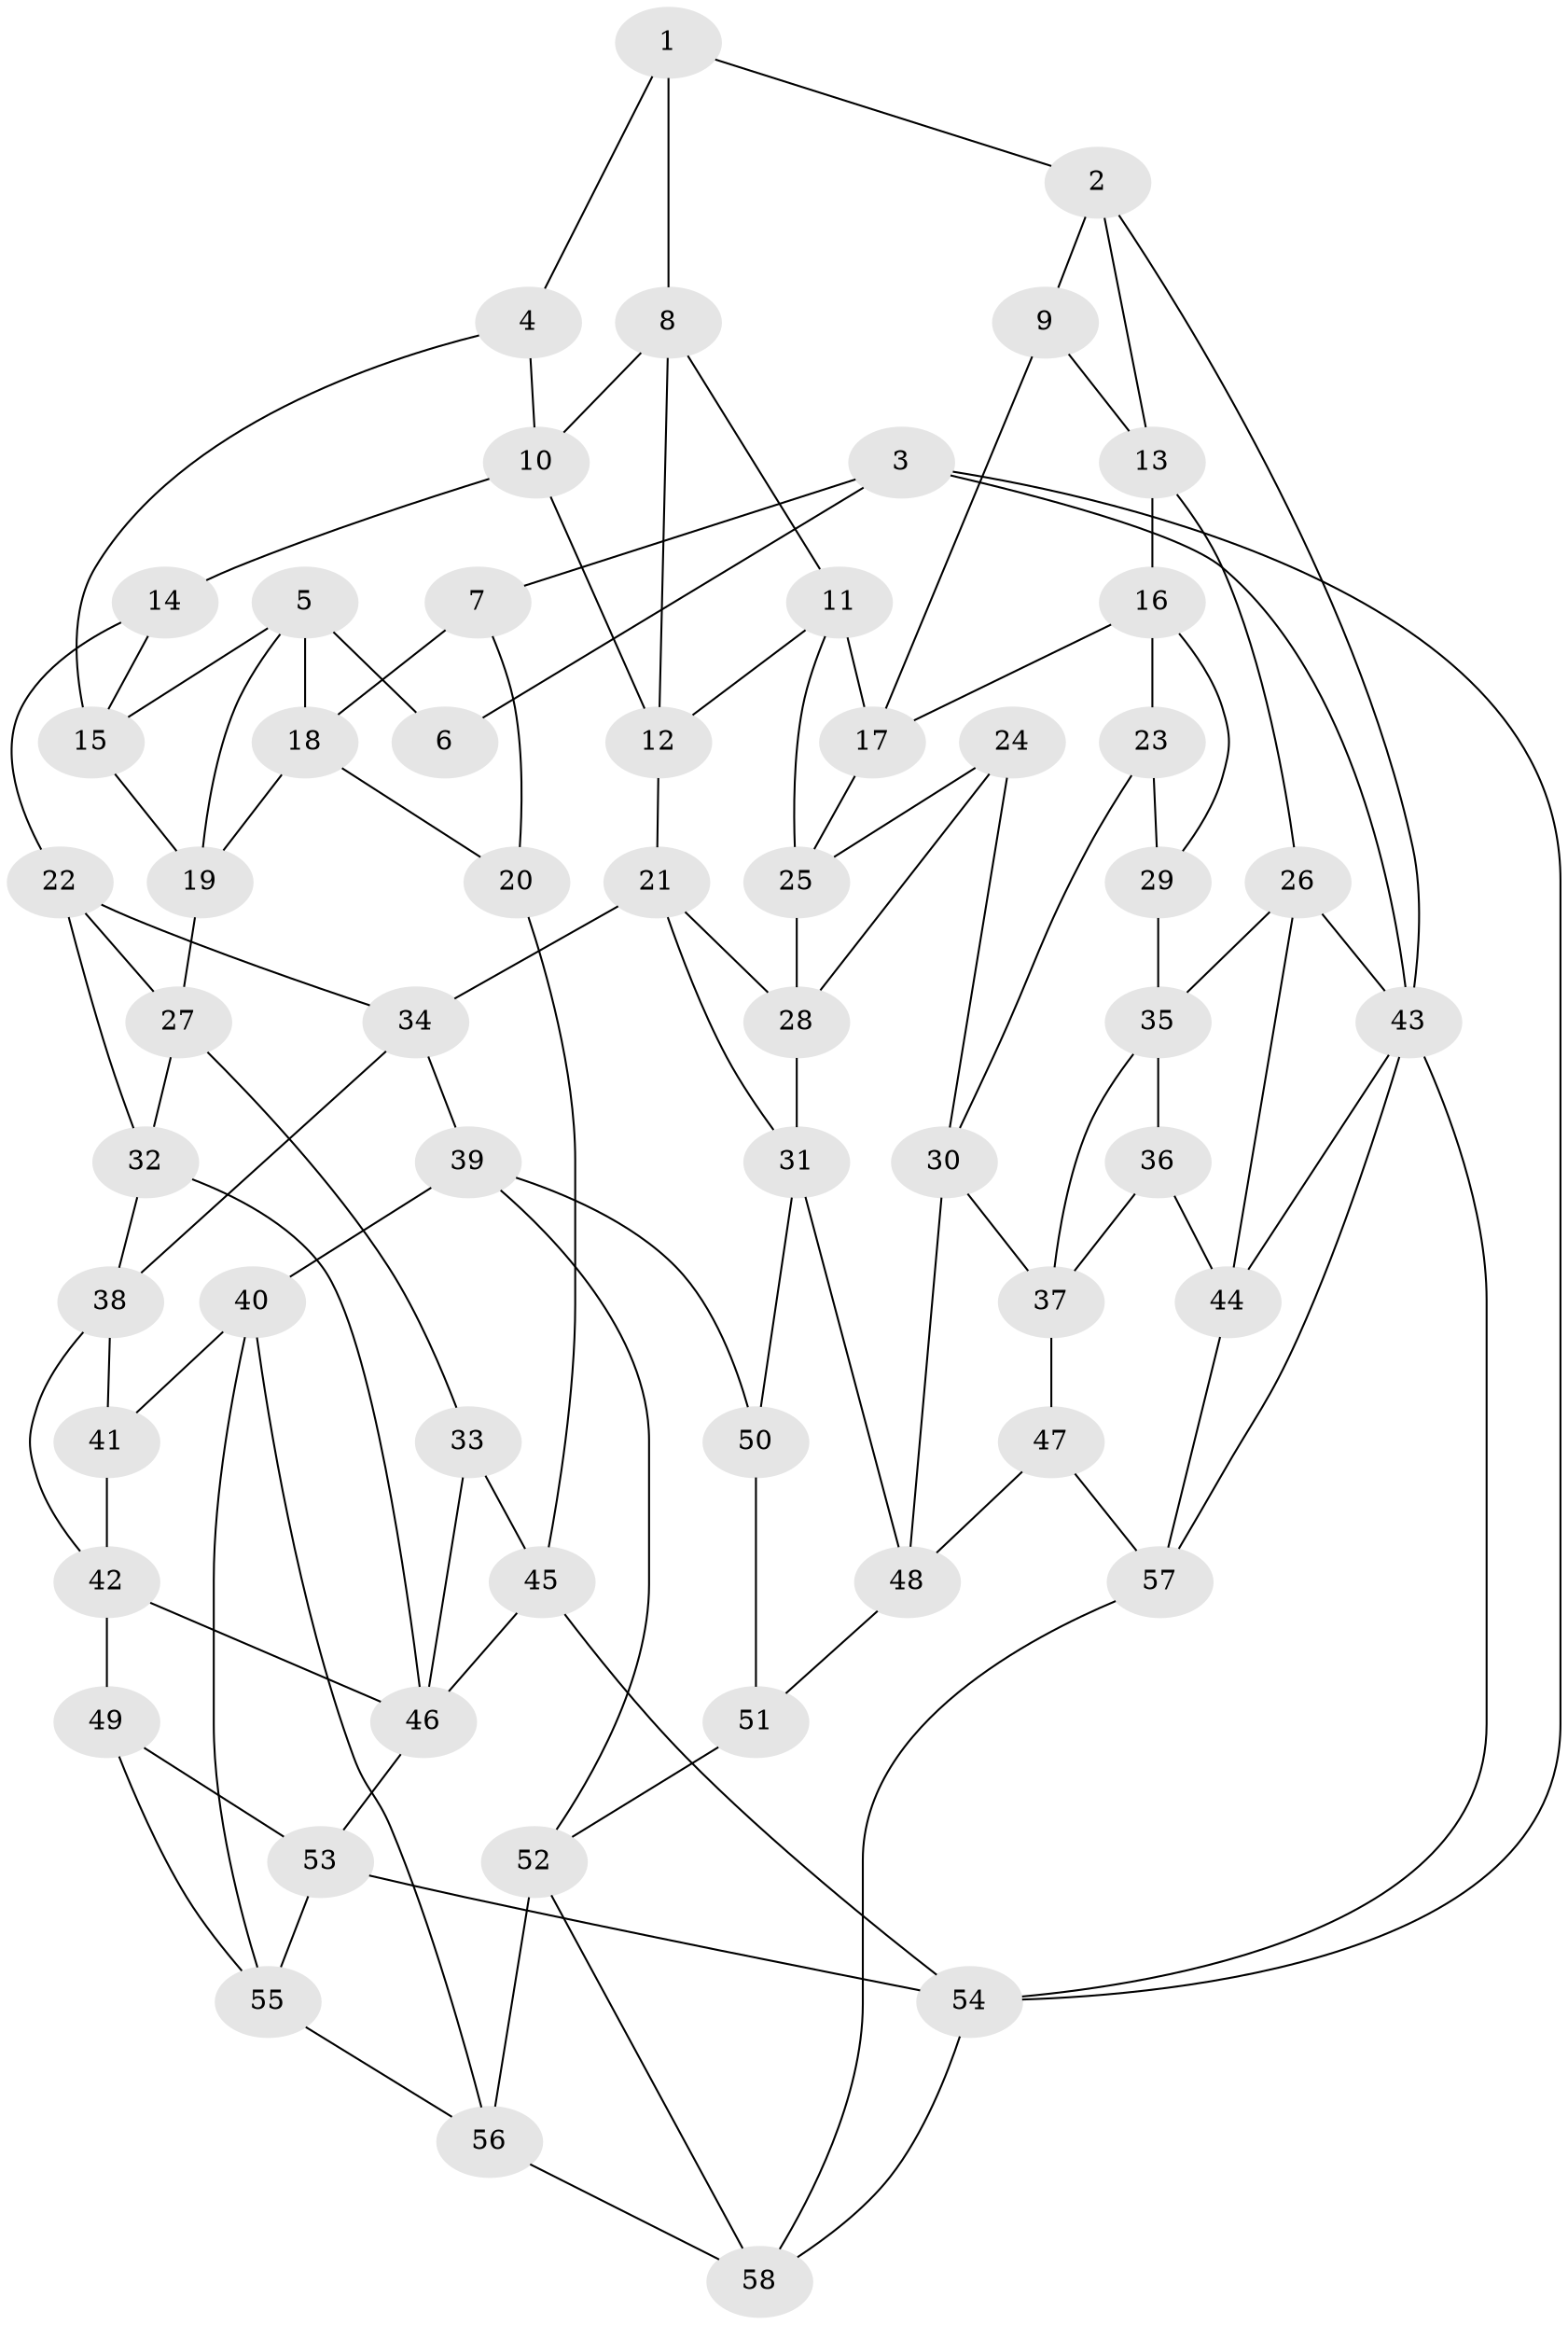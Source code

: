 // original degree distribution, {3: 0.017241379310344827, 4: 0.20689655172413793, 5: 0.5862068965517241, 6: 0.1896551724137931}
// Generated by graph-tools (version 1.1) at 2025/51/03/09/25 03:51:05]
// undirected, 58 vertices, 109 edges
graph export_dot {
graph [start="1"]
  node [color=gray90,style=filled];
  1;
  2;
  3;
  4;
  5;
  6;
  7;
  8;
  9;
  10;
  11;
  12;
  13;
  14;
  15;
  16;
  17;
  18;
  19;
  20;
  21;
  22;
  23;
  24;
  25;
  26;
  27;
  28;
  29;
  30;
  31;
  32;
  33;
  34;
  35;
  36;
  37;
  38;
  39;
  40;
  41;
  42;
  43;
  44;
  45;
  46;
  47;
  48;
  49;
  50;
  51;
  52;
  53;
  54;
  55;
  56;
  57;
  58;
  1 -- 2 [weight=1.0];
  1 -- 4 [weight=1.0];
  1 -- 8 [weight=1.0];
  2 -- 9 [weight=1.0];
  2 -- 13 [weight=1.0];
  2 -- 43 [weight=1.0];
  3 -- 6 [weight=1.0];
  3 -- 7 [weight=1.0];
  3 -- 43 [weight=1.0];
  3 -- 54 [weight=1.0];
  4 -- 10 [weight=1.0];
  4 -- 15 [weight=1.0];
  5 -- 6 [weight=1.0];
  5 -- 15 [weight=1.0];
  5 -- 18 [weight=1.0];
  5 -- 19 [weight=1.0];
  7 -- 18 [weight=1.0];
  7 -- 20 [weight=1.0];
  8 -- 10 [weight=1.0];
  8 -- 11 [weight=1.0];
  8 -- 12 [weight=1.0];
  9 -- 13 [weight=1.0];
  9 -- 17 [weight=1.0];
  10 -- 12 [weight=1.0];
  10 -- 14 [weight=1.0];
  11 -- 12 [weight=1.0];
  11 -- 17 [weight=1.0];
  11 -- 25 [weight=1.0];
  12 -- 21 [weight=1.0];
  13 -- 16 [weight=1.0];
  13 -- 26 [weight=1.0];
  14 -- 15 [weight=1.0];
  14 -- 22 [weight=1.0];
  15 -- 19 [weight=1.0];
  16 -- 17 [weight=1.0];
  16 -- 23 [weight=1.0];
  16 -- 29 [weight=1.0];
  17 -- 25 [weight=1.0];
  18 -- 19 [weight=1.0];
  18 -- 20 [weight=1.0];
  19 -- 27 [weight=1.0];
  20 -- 45 [weight=1.0];
  21 -- 28 [weight=1.0];
  21 -- 31 [weight=1.0];
  21 -- 34 [weight=1.0];
  22 -- 27 [weight=1.0];
  22 -- 32 [weight=1.0];
  22 -- 34 [weight=1.0];
  23 -- 29 [weight=1.0];
  23 -- 30 [weight=1.0];
  24 -- 25 [weight=1.0];
  24 -- 28 [weight=1.0];
  24 -- 30 [weight=1.0];
  25 -- 28 [weight=1.0];
  26 -- 35 [weight=1.0];
  26 -- 43 [weight=1.0];
  26 -- 44 [weight=1.0];
  27 -- 32 [weight=1.0];
  27 -- 33 [weight=1.0];
  28 -- 31 [weight=1.0];
  29 -- 35 [weight=2.0];
  30 -- 37 [weight=1.0];
  30 -- 48 [weight=1.0];
  31 -- 48 [weight=1.0];
  31 -- 50 [weight=1.0];
  32 -- 38 [weight=1.0];
  32 -- 46 [weight=1.0];
  33 -- 45 [weight=1.0];
  33 -- 46 [weight=2.0];
  34 -- 38 [weight=1.0];
  34 -- 39 [weight=1.0];
  35 -- 36 [weight=2.0];
  35 -- 37 [weight=1.0];
  36 -- 37 [weight=1.0];
  36 -- 44 [weight=1.0];
  37 -- 47 [weight=1.0];
  38 -- 41 [weight=1.0];
  38 -- 42 [weight=1.0];
  39 -- 40 [weight=1.0];
  39 -- 50 [weight=1.0];
  39 -- 52 [weight=1.0];
  40 -- 41 [weight=1.0];
  40 -- 55 [weight=1.0];
  40 -- 56 [weight=1.0];
  41 -- 42 [weight=1.0];
  42 -- 46 [weight=1.0];
  42 -- 49 [weight=1.0];
  43 -- 44 [weight=1.0];
  43 -- 54 [weight=1.0];
  43 -- 57 [weight=1.0];
  44 -- 57 [weight=1.0];
  45 -- 46 [weight=1.0];
  45 -- 54 [weight=1.0];
  46 -- 53 [weight=1.0];
  47 -- 48 [weight=1.0];
  47 -- 57 [weight=1.0];
  48 -- 51 [weight=1.0];
  49 -- 53 [weight=1.0];
  49 -- 55 [weight=1.0];
  50 -- 51 [weight=2.0];
  51 -- 52 [weight=1.0];
  52 -- 56 [weight=1.0];
  52 -- 58 [weight=1.0];
  53 -- 54 [weight=1.0];
  53 -- 55 [weight=1.0];
  54 -- 58 [weight=1.0];
  55 -- 56 [weight=1.0];
  56 -- 58 [weight=1.0];
  57 -- 58 [weight=1.0];
}
